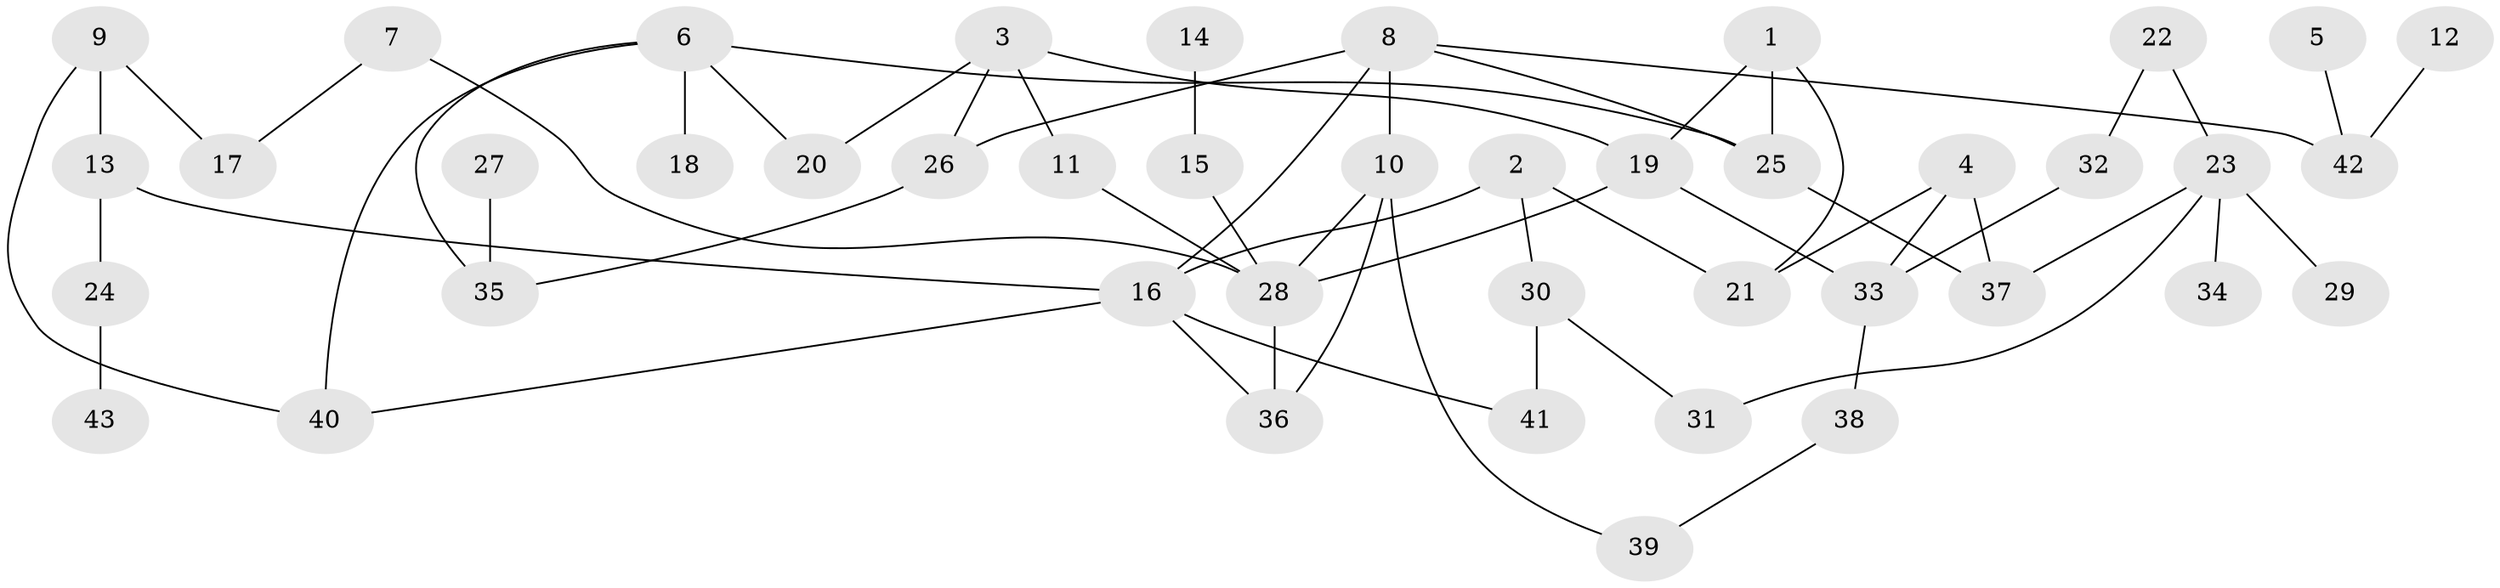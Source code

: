 // original degree distribution, {4: 0.09302325581395349, 1: 0.27906976744186046, 5: 0.046511627906976744, 3: 0.23255813953488372, 6: 0.03488372093023256, 2: 0.313953488372093}
// Generated by graph-tools (version 1.1) at 2025/01/03/09/25 03:01:07]
// undirected, 43 vertices, 59 edges
graph export_dot {
graph [start="1"]
  node [color=gray90,style=filled];
  1;
  2;
  3;
  4;
  5;
  6;
  7;
  8;
  9;
  10;
  11;
  12;
  13;
  14;
  15;
  16;
  17;
  18;
  19;
  20;
  21;
  22;
  23;
  24;
  25;
  26;
  27;
  28;
  29;
  30;
  31;
  32;
  33;
  34;
  35;
  36;
  37;
  38;
  39;
  40;
  41;
  42;
  43;
  1 -- 19 [weight=1.0];
  1 -- 21 [weight=1.0];
  1 -- 25 [weight=1.0];
  2 -- 16 [weight=1.0];
  2 -- 21 [weight=1.0];
  2 -- 30 [weight=1.0];
  3 -- 11 [weight=1.0];
  3 -- 19 [weight=1.0];
  3 -- 20 [weight=1.0];
  3 -- 26 [weight=1.0];
  4 -- 21 [weight=1.0];
  4 -- 33 [weight=1.0];
  4 -- 37 [weight=1.0];
  5 -- 42 [weight=1.0];
  6 -- 18 [weight=1.0];
  6 -- 20 [weight=1.0];
  6 -- 25 [weight=1.0];
  6 -- 35 [weight=1.0];
  6 -- 40 [weight=1.0];
  7 -- 17 [weight=1.0];
  7 -- 28 [weight=1.0];
  8 -- 10 [weight=1.0];
  8 -- 16 [weight=1.0];
  8 -- 25 [weight=1.0];
  8 -- 26 [weight=1.0];
  8 -- 42 [weight=1.0];
  9 -- 13 [weight=1.0];
  9 -- 17 [weight=1.0];
  9 -- 40 [weight=1.0];
  10 -- 28 [weight=1.0];
  10 -- 36 [weight=1.0];
  10 -- 39 [weight=1.0];
  11 -- 28 [weight=1.0];
  12 -- 42 [weight=1.0];
  13 -- 16 [weight=1.0];
  13 -- 24 [weight=1.0];
  14 -- 15 [weight=1.0];
  15 -- 28 [weight=1.0];
  16 -- 36 [weight=1.0];
  16 -- 40 [weight=1.0];
  16 -- 41 [weight=1.0];
  19 -- 28 [weight=1.0];
  19 -- 33 [weight=1.0];
  22 -- 23 [weight=1.0];
  22 -- 32 [weight=1.0];
  23 -- 29 [weight=1.0];
  23 -- 31 [weight=1.0];
  23 -- 34 [weight=1.0];
  23 -- 37 [weight=1.0];
  24 -- 43 [weight=1.0];
  25 -- 37 [weight=1.0];
  26 -- 35 [weight=1.0];
  27 -- 35 [weight=1.0];
  28 -- 36 [weight=1.0];
  30 -- 31 [weight=1.0];
  30 -- 41 [weight=1.0];
  32 -- 33 [weight=1.0];
  33 -- 38 [weight=1.0];
  38 -- 39 [weight=1.0];
}

